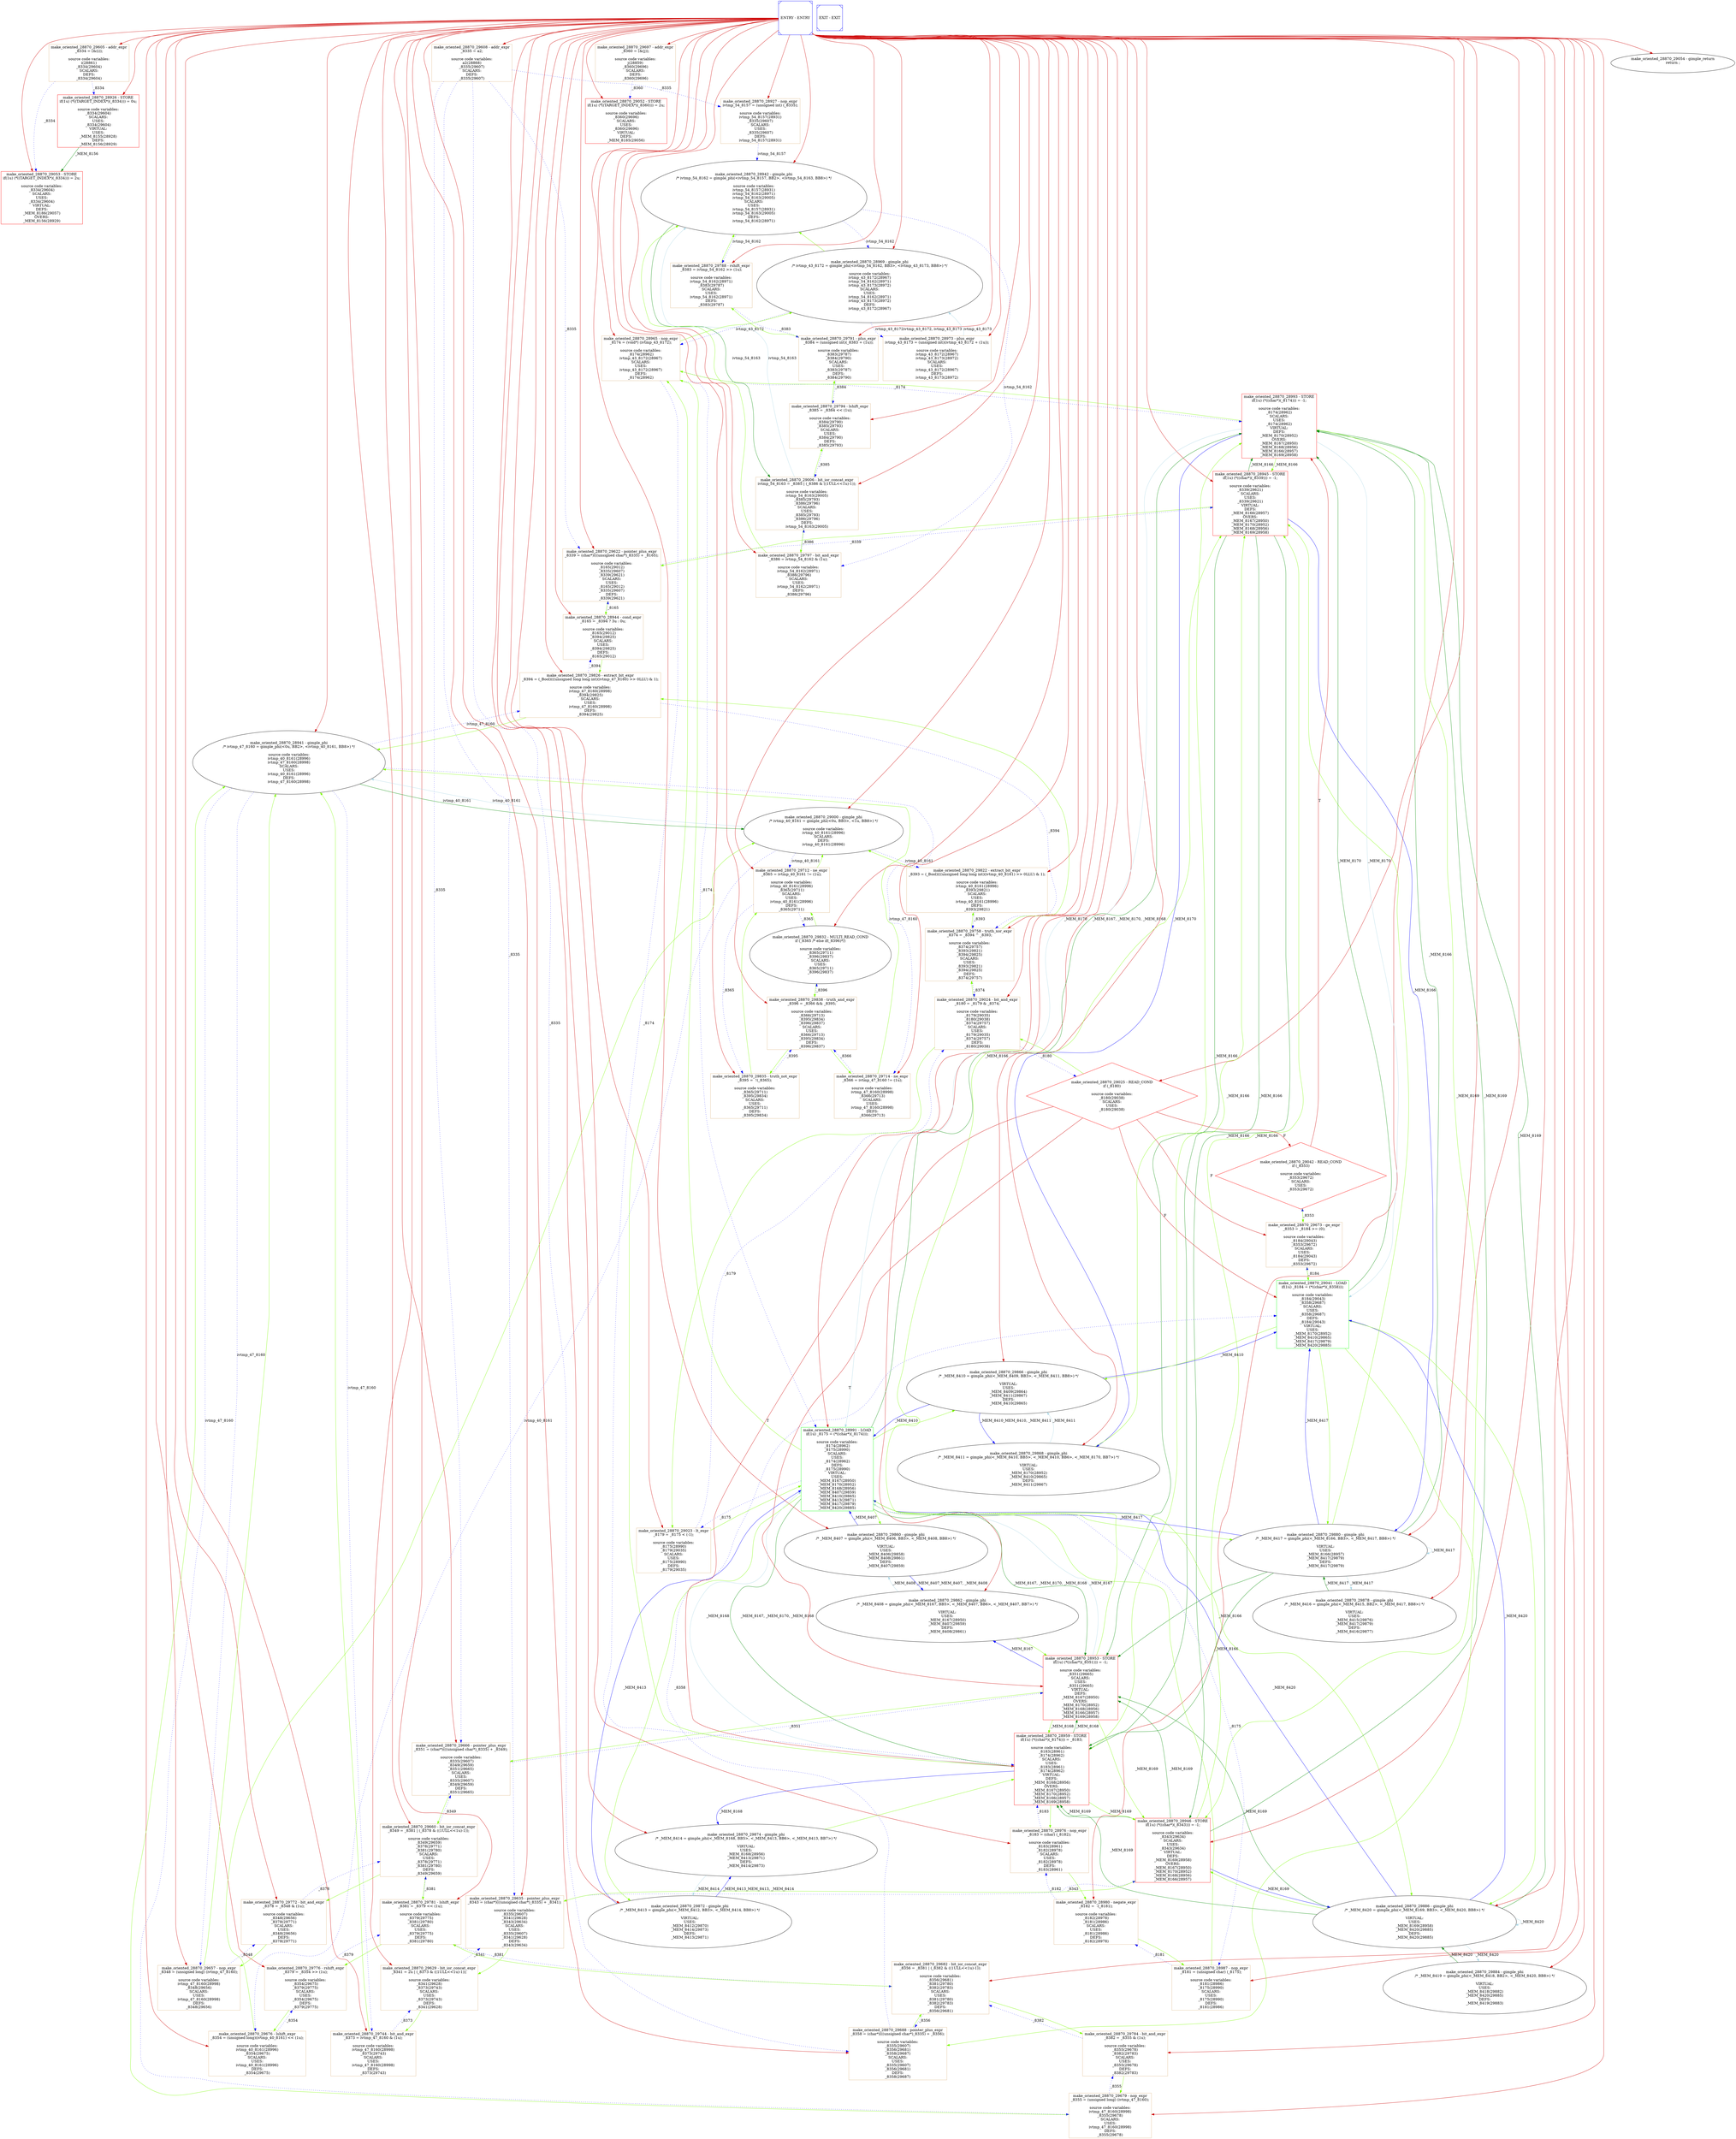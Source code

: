 digraph G {
0[color=blue,shape=Msquare,label="ENTRY - ENTRY"];
1[color=blue,shape=Msquare,label="EXIT - EXIT"];
2[color=burlywood,shape=box,label="make_oriented_28870_29605 - addr_expr\n_8334 = (&(i));\n\nsource code variables:\ni(28861)\n_8334(29604)\nSCALARS:\nDEFS:\n_8334(29604)\n"];
3[color=red,shape=box,label="make_oriented_28870_28926 - STORE\nif(1u) (*((TARGET_INDEX*)(_8334))) = 0u;\n\nsource code variables:\n_8334(29604)\nSCALARS:\nUSES:\n_8334(29604)\nVIRTUAL:\nUSES:\n_MEM_8155(28928)\nDEFS:\n_MEM_8156(28929)\n"];
4[color=burlywood,shape=box,label="make_oriented_28870_29608 - addr_expr\n_8335 = a2;\n\nsource code variables:\na2(28868)\n_8335(29607)\nSCALARS:\nDEFS:\n_8335(29607)\n"];
5[color=burlywood,shape=box,label="make_oriented_28870_28927 - nop_expr\nivtmp_54_8157 = (unsigned int) (_8335);\n\nsource code variables:\nivtmp_54_8157(28931)\n_8335(29607)\nSCALARS:\nUSES:\n_8335(29607)\nDEFS:\nivtmp_54_8157(28931)\n"];
6[color=burlywood,shape=box,label="make_oriented_28870_29697 - addr_expr\n_8360 = (&(j));\n\nsource code variables:\nj(28859)\n_8360(29696)\nSCALARS:\nDEFS:\n_8360(29696)\n"];
7[label="make_oriented_28870_28941 - gimple_phi\n/* ivtmp_47_8160 = gimple_phi(<0u, BB2>, <ivtmp_40_8161, BB8>) */\n\nsource code variables:\nivtmp_40_8161(28996)\nivtmp_47_8160(28998)\nSCALARS:\nUSES:\nivtmp_40_8161(28996)\nDEFS:\nivtmp_47_8160(28998)\n"];
8[label="make_oriented_28870_28942 - gimple_phi\n/* ivtmp_54_8162 = gimple_phi(<ivtmp_54_8157, BB2>, <ivtmp_54_8163, BB8>) */\n\nsource code variables:\nivtmp_54_8157(28931)\nivtmp_54_8162(28971)\nivtmp_54_8163(29005)\nSCALARS:\nUSES:\nivtmp_54_8157(28931)\nivtmp_54_8163(29005)\nDEFS:\nivtmp_54_8162(28971)\n"];
9[label="make_oriented_28870_29878 - gimple_phi\n/* _MEM_8416 = gimple_phi(<_MEM_8415, BB2>, <_MEM_8417, BB8>) */\n\nVIRTUAL:\nUSES:\n_MEM_8415(29876)\n_MEM_8417(29879)\nDEFS:\n_MEM_8416(29877)\n"];
10[label="make_oriented_28870_29884 - gimple_phi\n/* _MEM_8419 = gimple_phi(<_MEM_8418, BB2>, <_MEM_8420, BB8>) */\n\nVIRTUAL:\nUSES:\n_MEM_8418(29882)\n_MEM_8420(29885)\nDEFS:\n_MEM_8419(29883)\n"];
11[color=burlywood,shape=box,label="make_oriented_28870_29826 - extract_bit_expr\n_8394 = (_Bool)(((unsigned long long int)(ivtmp_47_8160) >> 0LLU) & 1);\n\nsource code variables:\nivtmp_47_8160(28998)\n_8394(29825)\nSCALARS:\nUSES:\nivtmp_47_8160(28998)\nDEFS:\n_8394(29825)\n"];
12[color=burlywood,shape=box,label="make_oriented_28870_28944 - cond_expr\n_8165 = _8394 ? 3u : 0u;\n\nsource code variables:\n_8165(29012)\n_8394(29825)\nSCALARS:\nUSES:\n_8394(29825)\nDEFS:\n_8165(29012)\n"];
13[color=burlywood,shape=box,label="make_oriented_28870_29622 - pointer_plus_expr\n_8339 = (char*)(((unsigned char*)_8335) + _8165);\n\nsource code variables:\n_8165(29012)\n_8335(29607)\n_8339(29621)\nSCALARS:\nUSES:\n_8165(29012)\n_8335(29607)\nDEFS:\n_8339(29621)\n"];
14[color=red,shape=box,label="make_oriented_28870_28945 - STORE\nif(1u) (*((char*)(_8339))) = -1;\n\nsource code variables:\n_8339(29621)\nSCALARS:\nUSES:\n_8339(29621)\nVIRTUAL:\nDEFS:\n_MEM_8166(28957)\nOVERS:\n_MEM_8167(28950)\n_MEM_8170(28952)\n_MEM_8168(28956)\n_MEM_8169(28958)\n"];
15[color=burlywood,shape=box,label="make_oriented_28870_29744 - bit_and_expr\n_8373 = ivtmp_47_8160 & (1u);\n\nsource code variables:\nivtmp_47_8160(28998)\n_8373(29743)\nSCALARS:\nUSES:\nivtmp_47_8160(28998)\nDEFS:\n_8373(29743)\n"];
16[color=burlywood,shape=box,label="make_oriented_28870_29629 - bit_ior_concat_expr\n_8341 = 2u | (_8373 & ((1ULL<<1u)-1));\n\nsource code variables:\n_8341(29628)\n_8373(29743)\nSCALARS:\nUSES:\n_8373(29743)\nDEFS:\n_8341(29628)\n"];
17[color=burlywood,shape=box,label="make_oriented_28870_29635 - pointer_plus_expr\n_8343 = (char*)(((unsigned char*)_8335) + _8341);\n\nsource code variables:\n_8335(29607)\n_8341(29628)\n_8343(29634)\nSCALARS:\nUSES:\n_8335(29607)\n_8341(29628)\nDEFS:\n_8343(29634)\n"];
18[color=red,shape=box,label="make_oriented_28870_28946 - STORE\nif(1u) (*((char*)(_8343))) = -1;\n\nsource code variables:\n_8343(29634)\nSCALARS:\nUSES:\n_8343(29634)\nVIRTUAL:\nDEFS:\n_MEM_8169(28958)\nOVERS:\n_MEM_8167(28950)\n_MEM_8170(28952)\n_MEM_8168(28956)\n_MEM_8166(28957)\n"];
19[color=burlywood,shape=box,label="make_oriented_28870_29679 - nop_expr\n_8355 = (unsigned long) (ivtmp_47_8160);\n\nsource code variables:\nivtmp_47_8160(28998)\n_8355(29678)\nSCALARS:\nUSES:\nivtmp_47_8160(28998)\nDEFS:\n_8355(29678)\n"];
20[color=burlywood,shape=box,label="make_oriented_28870_29784 - bit_and_expr\n_8382 = _8355 & (1u);\n\nsource code variables:\n_8355(29678)\n_8382(29783)\nSCALARS:\nUSES:\n_8355(29678)\nDEFS:\n_8382(29783)\n"];
21[color=burlywood,shape=box,label="make_oriented_28870_29657 - nop_expr\n_8348 = (unsigned long) (ivtmp_47_8160);\n\nsource code variables:\nivtmp_47_8160(28998)\n_8348(29656)\nSCALARS:\nUSES:\nivtmp_47_8160(28998)\nDEFS:\n_8348(29656)\n"];
22[color=burlywood,shape=box,label="make_oriented_28870_29772 - bit_and_expr\n_8378 = _8348 & (1u);\n\nsource code variables:\n_8348(29656)\n_8378(29771)\nSCALARS:\nUSES:\n_8348(29656)\nDEFS:\n_8378(29771)\n"];
23[color=burlywood,shape=box,label="make_oriented_28870_29788 - rshift_expr\n_8383 = ivtmp_54_8162 >> (1u);\n\nsource code variables:\nivtmp_54_8162(28971)\n_8383(29787)\nSCALARS:\nUSES:\nivtmp_54_8162(28971)\nDEFS:\n_8383(29787)\n"];
24[color=burlywood,shape=box,label="make_oriented_28870_29791 - plus_expr\n_8384 = (unsigned int)(_8383 + (1u));\n\nsource code variables:\n_8383(29787)\n_8384(29790)\nSCALARS:\nUSES:\n_8383(29787)\nDEFS:\n_8384(29790)\n"];
25[color=burlywood,shape=box,label="make_oriented_28870_29794 - lshift_expr\n_8385 = _8384 << (1u);\n\nsource code variables:\n_8384(29790)\n_8385(29793)\nSCALARS:\nUSES:\n_8384(29790)\nDEFS:\n_8385(29793)\n"];
26[color=burlywood,shape=box,label="make_oriented_28870_29797 - bit_and_expr\n_8386 = ivtmp_54_8162 & (1u);\n\nsource code variables:\nivtmp_54_8162(28971)\n_8386(29796)\nSCALARS:\nUSES:\nivtmp_54_8162(28971)\nDEFS:\n_8386(29796)\n"];
27[color=burlywood,shape=box,label="make_oriented_28870_29006 - bit_ior_concat_expr\nivtmp_54_8163 = _8385 | (_8386 & ((1ULL<<1u)-1));\n\nsource code variables:\nivtmp_54_8163(29005)\n_8385(29793)\n_8386(29796)\nSCALARS:\nUSES:\n_8385(29793)\n_8386(29796)\nDEFS:\nivtmp_54_8163(29005)\n"];
28[color=burlywood,shape=box,label="make_oriented_28870_29714 - ne_expr\n_8366 = ivtmp_47_8160 != (1u);\n\nsource code variables:\nivtmp_47_8160(28998)\n_8366(29713)\nSCALARS:\nUSES:\nivtmp_47_8160(28998)\nDEFS:\n_8366(29713)\n"];
29[label="make_oriented_28870_29000 - gimple_phi\n/* ivtmp_40_8161 = gimple_phi(<0u, BB3>, <1u, BB8>) */\n\nsource code variables:\nivtmp_40_8161(28996)\nSCALARS:\nDEFS:\nivtmp_40_8161(28996)\n"];
30[label="make_oriented_28870_28969 - gimple_phi\n/* ivtmp_43_8172 = gimple_phi(<ivtmp_54_8162, BB3>, <ivtmp_43_8173, BB8>) */\n\nsource code variables:\nivtmp_43_8172(28967)\nivtmp_54_8162(28971)\nivtmp_43_8173(28972)\nSCALARS:\nUSES:\nivtmp_54_8162(28971)\nivtmp_43_8173(28972)\nDEFS:\nivtmp_43_8172(28967)\n"];
31[label="make_oriented_28870_29860 - gimple_phi\n/* _MEM_8407 = gimple_phi(<_MEM_8406, BB3>, <_MEM_8408, BB8>) */\n\nVIRTUAL:\nUSES:\n_MEM_8406(29858)\n_MEM_8408(29861)\nDEFS:\n_MEM_8407(29859)\n"];
32[label="make_oriented_28870_29866 - gimple_phi\n/* _MEM_8410 = gimple_phi(<_MEM_8409, BB3>, <_MEM_8411, BB8>) */\n\nVIRTUAL:\nUSES:\n_MEM_8409(29864)\n_MEM_8411(29867)\nDEFS:\n_MEM_8410(29865)\n"];
33[label="make_oriented_28870_29872 - gimple_phi\n/* _MEM_8413 = gimple_phi(<_MEM_8412, BB3>, <_MEM_8414, BB8>) */\n\nVIRTUAL:\nUSES:\n_MEM_8412(29870)\n_MEM_8414(29873)\nDEFS:\n_MEM_8413(29871)\n"];
34[label="make_oriented_28870_29880 - gimple_phi\n/* _MEM_8417 = gimple_phi(<_MEM_8166, BB3>, <_MEM_8417, BB8>) */\n\nVIRTUAL:\nUSES:\n_MEM_8166(28957)\n_MEM_8417(29879)\nDEFS:\n_MEM_8417(29879)\n"];
35[label="make_oriented_28870_29886 - gimple_phi\n/* _MEM_8420 = gimple_phi(<_MEM_8169, BB3>, <_MEM_8420, BB8>) */\n\nVIRTUAL:\nUSES:\n_MEM_8169(28958)\n_MEM_8420(29885)\nDEFS:\n_MEM_8420(29885)\n"];
36[color=burlywood,shape=box,label="make_oriented_28870_28965 - nop_expr\n_8174 = (void*) (ivtmp_43_8172);\n\nsource code variables:\n_8174(28962)\nivtmp_43_8172(28967)\nSCALARS:\nUSES:\nivtmp_43_8172(28967)\nDEFS:\n_8174(28962)\n"];
37[color=green,shape=box,label="make_oriented_28870_28991 - LOAD\nif(1u) _8175 = (*((char*)(_8174)));\n\nsource code variables:\n_8174(28962)\n_8175(28990)\nSCALARS:\nUSES:\n_8174(28962)\nDEFS:\n_8175(28990)\nVIRTUAL:\nUSES:\n_MEM_8167(28950)\n_MEM_8170(28952)\n_MEM_8168(28956)\n_MEM_8407(29859)\n_MEM_8410(29865)\n_MEM_8413(29871)\n_MEM_8417(29879)\n_MEM_8420(29885)\n"];
38[color=burlywood,shape=box,label="make_oriented_28870_29822 - extract_bit_expr\n_8393 = (_Bool)(((unsigned long long int)(ivtmp_40_8161) >> 0LLU) & 1);\n\nsource code variables:\nivtmp_40_8161(28996)\n_8393(29821)\nSCALARS:\nUSES:\nivtmp_40_8161(28996)\nDEFS:\n_8393(29821)\n"];
39[color=burlywood,shape=box,label="make_oriented_28870_29758 - truth_xor_expr\n_8374 = _8394 ^ _8393;\n\nsource code variables:\n_8374(29757)\n_8393(29821)\n_8394(29825)\nSCALARS:\nUSES:\n_8393(29821)\n_8394(29825)\nDEFS:\n_8374(29757)\n"];
40[color=burlywood,shape=box,label="make_oriented_28870_29023 - lt_expr\n_8179 = _8175 < (-1);\n\nsource code variables:\n_8175(28990)\n_8179(29035)\nSCALARS:\nUSES:\n_8175(28990)\nDEFS:\n_8179(29035)\n"];
41[color=burlywood,shape=box,label="make_oriented_28870_29024 - bit_and_expr\n_8180 = _8179 & _8374;\n\nsource code variables:\n_8179(29035)\n_8180(29038)\n_8374(29757)\nSCALARS:\nUSES:\n_8179(29035)\n_8374(29757)\nDEFS:\n_8180(29038)\n"];
42[color=burlywood,shape=box,label="make_oriented_28870_29676 - lshift_expr\n_8354 = (unsigned long)(ivtmp_40_8161) << (1u);\n\nsource code variables:\nivtmp_40_8161(28996)\n_8354(29675)\nSCALARS:\nUSES:\nivtmp_40_8161(28996)\nDEFS:\n_8354(29675)\n"];
43[color=burlywood,shape=box,label="make_oriented_28870_29776 - rshift_expr\n_8379 = _8354 >> (1u);\n\nsource code variables:\n_8354(29675)\n_8379(29775)\nSCALARS:\nUSES:\n_8354(29675)\nDEFS:\n_8379(29775)\n"];
44[color=burlywood,shape=box,label="make_oriented_28870_29781 - lshift_expr\n_8381 = _8379 << (1u);\n\nsource code variables:\n_8379(29775)\n_8381(29780)\nSCALARS:\nUSES:\n_8379(29775)\nDEFS:\n_8381(29780)\n"];
45[color=burlywood,shape=box,label="make_oriented_28870_29682 - bit_ior_concat_expr\n_8356 = _8381 | (_8382 & ((1ULL<<1u)-1));\n\nsource code variables:\n_8356(29681)\n_8381(29780)\n_8382(29783)\nSCALARS:\nUSES:\n_8381(29780)\n_8382(29783)\nDEFS:\n_8356(29681)\n"];
46[color=burlywood,shape=box,label="make_oriented_28870_29688 - pointer_plus_expr\n_8358 = (char*)(((unsigned char*)_8335) + _8356);\n\nsource code variables:\n_8335(29607)\n_8356(29681)\n_8358(29687)\nSCALARS:\nUSES:\n_8335(29607)\n_8356(29681)\nDEFS:\n_8358(29687)\n"];
47[color=burlywood,shape=box,label="make_oriented_28870_28987 - nop_expr\n_8181 = (unsigned char) (_8175);\n\nsource code variables:\n_8181(28986)\n_8175(28990)\nSCALARS:\nUSES:\n_8175(28990)\nDEFS:\n_8181(28986)\n"];
48[color=burlywood,shape=box,label="make_oriented_28870_28980 - negate_expr\n_8182 =  -(_8181);\n\nsource code variables:\n_8182(28978)\n_8181(28986)\nSCALARS:\nUSES:\n_8181(28986)\nDEFS:\n_8182(28978)\n"];
49[color=burlywood,shape=box,label="make_oriented_28870_28976 - nop_expr\n_8183 = (char) (_8182);\n\nsource code variables:\n_8183(28961)\n_8182(28978)\nSCALARS:\nUSES:\n_8182(28978)\nDEFS:\n_8183(28961)\n"];
50[color=burlywood,shape=box,label="make_oriented_28870_29660 - bit_ior_concat_expr\n_8349 = _8381 | (_8378 & ((1ULL<<1u)-1));\n\nsource code variables:\n_8349(29659)\n_8378(29771)\n_8381(29780)\nSCALARS:\nUSES:\n_8378(29771)\n_8381(29780)\nDEFS:\n_8349(29659)\n"];
51[color=burlywood,shape=box,label="make_oriented_28870_29666 - pointer_plus_expr\n_8351 = (char*)(((unsigned char*)_8335) + _8349);\n\nsource code variables:\n_8335(29607)\n_8349(29659)\n_8351(29665)\nSCALARS:\nUSES:\n_8335(29607)\n_8349(29659)\nDEFS:\n_8351(29665)\n"];
52[color=burlywood,shape=box,label="make_oriented_28870_28973 - plus_expr\nivtmp_43_8173 = (unsigned int)(ivtmp_43_8172 + (1u));\n\nsource code variables:\nivtmp_43_8172(28967)\nivtmp_43_8173(28972)\nSCALARS:\nUSES:\nivtmp_43_8172(28967)\nDEFS:\nivtmp_43_8173(28972)\n"];
53[color=burlywood,shape=box,label="make_oriented_28870_29712 - ne_expr\n_8365 = ivtmp_40_8161 != (1u);\n\nsource code variables:\nivtmp_40_8161(28996)\n_8365(29711)\nSCALARS:\nUSES:\nivtmp_40_8161(28996)\nDEFS:\n_8365(29711)\n"];
54[color=burlywood,shape=box,label="make_oriented_28870_29835 - truth_not_expr\n_8395 =  !(_8365);\n\nsource code variables:\n_8365(29711)\n_8395(29834)\nSCALARS:\nUSES:\n_8365(29711)\nDEFS:\n_8395(29834)\n"];
55[color=burlywood,shape=box,label="make_oriented_28870_29838 - truth_and_expr\n_8396 = _8366 && _8395;\n\nsource code variables:\n_8366(29713)\n_8395(29834)\n_8396(29837)\nSCALARS:\nUSES:\n_8366(29713)\n_8395(29834)\nDEFS:\n_8396(29837)\n"];
56[color=red,shape=diamond,label="make_oriented_28870_29025 - READ_COND\nif (_8180)\n\nsource code variables:\n_8180(29038)\nSCALARS:\nUSES:\n_8180(29038)\n"];
57[color=red,shape=box,label="make_oriented_28870_28959 - STORE\nif(1u) (*((char*)(_8174))) = _8183;\n\nsource code variables:\n_8183(28961)\n_8174(28962)\nSCALARS:\nUSES:\n_8183(28961)\n_8174(28962)\nVIRTUAL:\nDEFS:\n_MEM_8168(28956)\nOVERS:\n_MEM_8167(28950)\n_MEM_8170(28952)\n_MEM_8166(28957)\n_MEM_8169(28958)\n"];
58[color=green,shape=box,label="make_oriented_28870_29041 - LOAD\nif(1u) _8184 = (*((char*)(_8358)));\n\nsource code variables:\n_8184(29043)\n_8358(29687)\nSCALARS:\nUSES:\n_8358(29687)\nDEFS:\n_8184(29043)\nVIRTUAL:\nUSES:\n_MEM_8170(28952)\n_MEM_8410(29865)\n_MEM_8417(29879)\n_MEM_8420(29885)\n"];
59[color=red,shape=box,label="make_oriented_28870_28953 - STORE\nif(1u) (*((char*)(_8351))) = -1;\n\nsource code variables:\n_8351(29665)\nSCALARS:\nUSES:\n_8351(29665)\nVIRTUAL:\nDEFS:\n_MEM_8167(28950)\nOVERS:\n_MEM_8170(28952)\n_MEM_8168(28956)\n_MEM_8166(28957)\n_MEM_8169(28958)\n"];
60[label="make_oriented_28870_29862 - gimple_phi\n/* _MEM_8408 = gimple_phi(<_MEM_8167, BB5>, <_MEM_8407, BB6>, <_MEM_8407, BB7>) */\n\nVIRTUAL:\nUSES:\n_MEM_8167(28950)\n_MEM_8407(29859)\nDEFS:\n_MEM_8408(29861)\n"];
61[color=burlywood,shape=box,label="make_oriented_28870_29673 - ge_expr\n_8353 = _8184 >= (0);\n\nsource code variables:\n_8184(29043)\n_8353(29672)\nSCALARS:\nUSES:\n_8184(29043)\nDEFS:\n_8353(29672)\n"];
62[color=red,shape=diamond,label="make_oriented_28870_29042 - READ_COND\nif (_8353)\n\nsource code variables:\n_8353(29672)\nSCALARS:\nUSES:\n_8353(29672)\n"];
63[color=red,shape=box,label="make_oriented_28870_28993 - STORE\nif(1u) (*((char*)(_8174))) = -1;\n\nsource code variables:\n_8174(28962)\nSCALARS:\nUSES:\n_8174(28962)\nVIRTUAL:\nDEFS:\n_MEM_8170(28952)\nOVERS:\n_MEM_8167(28950)\n_MEM_8168(28956)\n_MEM_8166(28957)\n_MEM_8169(28958)\n"];
64[label="make_oriented_28870_29868 - gimple_phi\n/* _MEM_8411 = gimple_phi(<_MEM_8410, BB5>, <_MEM_8410, BB6>, <_MEM_8170, BB7>) */\n\nVIRTUAL:\nUSES:\n_MEM_8170(28952)\n_MEM_8410(29865)\nDEFS:\n_MEM_8411(29867)\n"];
65[label="make_oriented_28870_29874 - gimple_phi\n/* _MEM_8414 = gimple_phi(<_MEM_8168, BB5>, <_MEM_8413, BB6>, <_MEM_8413, BB7>) */\n\nVIRTUAL:\nUSES:\n_MEM_8168(28956)\n_MEM_8413(29871)\nDEFS:\n_MEM_8414(29873)\n"];
66[label="make_oriented_28870_29832 - MULTI_READ_COND\nif (_8365 /* else if(_8396)*/)\n\nsource code variables:\n_8365(29711)\n_8396(29837)\nSCALARS:\nUSES:\n_8365(29711)\n_8396(29837)\n"];
67[color=red,shape=box,label="make_oriented_28870_29052 - STORE\nif(1u) (*((TARGET_INDEX*)(_8360))) = 2u;\n\nsource code variables:\n_8360(29696)\nSCALARS:\nUSES:\n_8360(29696)\nVIRTUAL:\nDEFS:\n_MEM_8185(29056)\n"];
68[color=red,shape=box,label="make_oriented_28870_29053 - STORE\nif(1u) (*((TARGET_INDEX*)(_8334))) = 2u;\n\nsource code variables:\n_8334(29604)\nSCALARS:\nUSES:\n_8334(29604)\nVIRTUAL:\nDEFS:\n_MEM_8186(29057)\nOVERS:\n_MEM_8156(28929)\n"];
69[label="make_oriented_28870_29054 - gimple_return\nreturn ;\n\n"];
0->2 [color=red3,label=""];
2->3 [color=blue, style=dotted,label="_8334"];
4->5 [color=blue, style=dotted,label="_8335"];
11->12 [color=blue, style=dotted,label="_8394"];
12->13 [color=blue, style=dotted,label="_8165"];
13->14 [color=blue, style=dotted,label="_8339"];
15->16 [color=blue, style=dotted,label="_8373"];
16->17 [color=blue, style=dotted,label="_8341"];
17->18 [color=blue, style=dotted,label="_8343"];
19->20 [color=blue, style=dotted,label="_8355"];
21->22 [color=blue, style=dotted,label="_8348"];
23->24 [color=blue, style=dotted,label="_8383"];
24->25 [color=blue, style=dotted,label="_8384"];
26->27 [color=blue, style=dotted,label="_8386"];
36->37 [color=blue, style=dotted,label="_8174"];
38->39 [color=blue, style=dotted,label="_8393"];
40->41 [color=blue, style=dotted,label="_8179"];
42->43 [color=blue, style=dotted,label="_8354"];
43->44 [color=blue, style=dotted,label="_8379"];
44->45 [color=blue, style=dotted,label="_8381"];
45->46 [color=blue, style=dotted,label="_8356"];
47->48 [color=blue, style=dotted,label="_8181"];
48->49 [color=blue, style=dotted,label="_8182"];
50->51 [color=blue, style=dotted,label="_8349"];
53->54 [color=blue, style=dotted,label="_8365"];
54->55 [color=blue, style=dotted,label="_8395"];
56->57 [color=red3,label="T"];
56->58 [color=red3,label="F"];
57->59 [color=green4,label="_MEM_8168"];
59->60 [color=blue,label="_MEM_8167"];
58->61 [color=blue, style=dotted,label="_8184"];
61->62 [color=blue, style=dotted,label="_8353"];
62->63 [color=red3,label="T"];
0->3 [color=red3,label=""];
0->4 [color=red3,label=""];
0->5 [color=red3,label=""];
0->6 [color=red3,label=""];
56->59 [color=red3,label="T"];
56->61 [color=red3,label="F"];
56->62 [color=red3,label="F"];
0->7 [color=red3,label=""];
0->8 [color=red3,label=""];
0->9 [color=red3,label=""];
0->10 [color=red3,label=""];
0->11 [color=red3,label=""];
0->12 [color=red3,label=""];
0->13 [color=red3,label=""];
0->14 [color=red3,label=""];
0->15 [color=red3,label=""];
0->16 [color=red3,label=""];
0->17 [color=red3,label=""];
0->18 [color=red3,label=""];
0->19 [color=red3,label=""];
0->20 [color=red3,label=""];
0->21 [color=red3,label=""];
0->22 [color=red3,label=""];
0->23 [color=red3,label=""];
0->24 [color=red3,label=""];
0->25 [color=red3,label=""];
0->26 [color=red3,label=""];
0->27 [color=red3,label=""];
0->28 [color=red3,label=""];
0->29 [color=red3,label=""];
0->30 [color=red3,label=""];
0->31 [color=red3,label=""];
0->32 [color=red3,label=""];
0->33 [color=red3,label=""];
0->34 [color=red3,label=""];
0->35 [color=red3,label=""];
0->36 [color=red3,label=""];
0->37 [color=red3,label=""];
0->38 [color=red3,label=""];
0->39 [color=red3,label=""];
0->40 [color=red3,label=""];
0->41 [color=red3,label=""];
0->42 [color=red3,label=""];
0->43 [color=red3,label=""];
0->44 [color=red3,label=""];
0->45 [color=red3,label=""];
0->46 [color=red3,label=""];
0->47 [color=red3,label=""];
0->48 [color=red3,label=""];
0->49 [color=red3,label=""];
0->50 [color=red3,label=""];
0->51 [color=red3,label=""];
0->52 [color=red3,label=""];
0->53 [color=red3,label=""];
0->54 [color=red3,label=""];
0->55 [color=red3,label=""];
0->56 [color=red3,label=""];
0->60 [color=red3,label=""];
0->64 [color=red3,label=""];
0->65 [color=red3,label=""];
0->66 [color=red3,label=""];
0->67 [color=red3,label=""];
0->68 [color=red3,label=""];
0->69 [color=red3,label=""];
7->29 [color=green4,label="ivtmp_40_8161"];
29->7 [color=lightblue,label="ivtmp_40_8161"];
5->8 [color=blue, style=dotted,label="ivtmp_54_8157"];
8->27 [color=green4,label="ivtmp_54_8163"];
27->8 [color=lightblue,label="ivtmp_54_8163"];
7->11 [color=blue, style=dotted,label="ivtmp_47_8160"];
11->7 [color=lawngreen,label=""];
12->11 [color=lawngreen,label=""];
13->12 [color=lawngreen,label=""];
4->13 [color=blue, style=dotted,label="_8335"];
14->13 [color=lawngreen,label=""];
7->15 [color=blue, style=dotted,label="ivtmp_47_8160"];
15->7 [color=lawngreen,label=""];
16->15 [color=lawngreen,label=""];
4->17 [color=blue, style=dotted,label="_8335"];
17->16 [color=lawngreen,label=""];
18->17 [color=lawngreen,label=""];
7->19 [color=blue, style=dotted,label="ivtmp_47_8160"];
19->7 [color=lawngreen,label=""];
20->19 [color=lawngreen,label=""];
7->21 [color=blue, style=dotted,label="ivtmp_47_8160"];
21->7 [color=lawngreen,label=""];
22->21 [color=lawngreen,label=""];
8->23 [color=blue, style=dotted,label="ivtmp_54_8162"];
23->8 [color=lawngreen,label=""];
24->23 [color=lawngreen,label=""];
25->24 [color=lawngreen,label=""];
8->26 [color=blue, style=dotted,label="ivtmp_54_8162"];
26->8 [color=lawngreen,label=""];
25->27 [color=blue, style=dotted,label="_8385"];
27->25 [color=lawngreen,label=""];
27->26 [color=lawngreen,label=""];
7->28 [color=blue, style=dotted,label="ivtmp_47_8160"];
28->7 [color=lawngreen,label=""];
8->30 [color=blue, style=dotted,label="ivtmp_54_8162"];
30->8 [color=lawngreen,label=""];
30->52 [color=blue, style=dotted,label="ivtmp_43_8172ivtmp_43_8172, ivtmp_43_8173"];
52->30 [color=lightblue,label="ivtmp_43_8173"];
30->36 [color=blue, style=dotted,label="ivtmp_43_8172"];
36->30 [color=lawngreen,label=""];
37->36 [color=lawngreen,label=""];
29->38 [color=blue, style=dotted,label="ivtmp_40_8161"];
38->29 [color=lawngreen,label=""];
39->38 [color=lawngreen,label=""];
11->39 [color=blue, style=dotted,label="_8394"];
39->11 [color=lawngreen,label=""];
37->40 [color=blue, style=dotted,label="_8175"];
40->37 [color=lawngreen,label=""];
41->40 [color=lawngreen,label=""];
39->41 [color=blue, style=dotted,label="_8374"];
41->39 [color=lawngreen,label=""];
29->42 [color=blue, style=dotted,label="ivtmp_40_8161"];
42->29 [color=lawngreen,label=""];
43->42 [color=lawngreen,label=""];
44->43 [color=lawngreen,label=""];
45->44 [color=lawngreen,label=""];
20->45 [color=blue, style=dotted,label="_8382"];
45->20 [color=lawngreen,label=""];
4->46 [color=blue, style=dotted,label="_8335"];
46->45 [color=lawngreen,label=""];
37->47 [color=blue, style=dotted,label="_8175"];
47->37 [color=lawngreen,label=""];
48->47 [color=lawngreen,label=""];
49->48 [color=lawngreen,label=""];
22->50 [color=blue, style=dotted,label="_8378"];
50->22 [color=lawngreen,label=""];
44->50 [color=blue, style=dotted,label="_8381"];
50->44 [color=lawngreen,label=""];
4->51 [color=blue, style=dotted,label="_8335"];
51->50 [color=lawngreen,label=""];
29->53 [color=blue, style=dotted,label="ivtmp_40_8161"];
53->29 [color=lawngreen,label=""];
54->53 [color=lawngreen,label=""];
28->55 [color=blue, style=dotted,label="_8366"];
55->28 [color=lawngreen,label=""];
55->54 [color=lawngreen,label=""];
41->56 [color=blue, style=dotted,label="_8180"];
56->41 [color=lawngreen,label=""];
49->57 [color=blue, style=dotted,label="_8183"];
57->49 [color=lawngreen,label=""];
36->57 [color=blue, style=dotted,label="_8174"];
57->36 [color=lawngreen,label=""];
46->58 [color=blue, style=dotted,label="_8358"];
58->46 [color=lawngreen,label=""];
51->59 [color=blue, style=dotted,label="_8351"];
59->51 [color=lawngreen,label=""];
61->58 [color=lawngreen,label=""];
62->61 [color=lawngreen,label=""];
36->63 [color=blue, style=dotted,label="_8174"];
63->36 [color=lawngreen,label=""];
53->66 [color=blue, style=dotted,label="_8365"];
66->53 [color=lawngreen,label=""];
55->66 [color=blue, style=dotted,label="_8396"];
66->55 [color=lawngreen,label=""];
6->67 [color=blue, style=dotted,label="_8360"];
2->68 [color=blue, style=dotted,label="_8334"];
9->34 [color=green4,label="_MEM_8417"];
34->9 [color=lightblue,label="_MEM_8417"];
10->35 [color=green4,label="_MEM_8420"];
35->10 [color=lightblue,label="_MEM_8420"];
14->18 [color=green4,label="_MEM_8166"];
18->14 [color=lawngreen,label="_MEM_8166"];
31->60 [color=blue,label="_MEM_8407_MEM_8407, _MEM_8408"];
60->31 [color=lightblue,label="_MEM_8408"];
32->64 [color=blue,label="_MEM_8410_MEM_8410, _MEM_8411"];
64->32 [color=lightblue,label="_MEM_8411"];
33->65 [color=blue,label="_MEM_8413_MEM_8413, _MEM_8414"];
65->33 [color=lightblue,label="_MEM_8414"];
14->34 [color=blue,label="_MEM_8166"];
34->14 [color=lawngreen,label=""];
34->63 [color=green4,label="_MEM_8166"];
34->57 [color=green4,label="_MEM_8166"];
34->59 [color=green4,label="_MEM_8166"];
34->34 [color=lightblue,label="_MEM_8417"];
18->35 [color=blue,label="_MEM_8169"];
35->18 [color=lawngreen,label=""];
35->63 [color=green4,label="_MEM_8169"];
35->57 [color=green4,label="_MEM_8169"];
35->59 [color=green4,label="_MEM_8169"];
35->35 [color=lightblue,label="_MEM_8420"];
37->59 [color=green4,label="_MEM_8167, _MEM_8170, _MEM_8168"];
59->37 [color=lightblue,label="_MEM_8167"];
37->63 [color=green4,label="_MEM_8167, _MEM_8170, _MEM_8168"];
37->57 [color=green4,label="_MEM_8167, _MEM_8170, _MEM_8168"];
63->37 [color=lightblue,label="_MEM_8170"];
57->37 [color=lightblue,label="_MEM_8168"];
31->37 [color=blue,label="_MEM_8407"];
37->31 [color=lawngreen,label=""];
32->37 [color=blue,label="_MEM_8410"];
37->32 [color=lawngreen,label=""];
33->37 [color=blue,label="_MEM_8413"];
37->33 [color=lawngreen,label=""];
34->37 [color=blue,label="_MEM_8417"];
37->34 [color=lawngreen,label=""];
35->37 [color=blue,label="_MEM_8420"];
37->35 [color=lawngreen,label=""];
14->57 [color=green4,label="_MEM_8166"];
57->14 [color=lawngreen,label="_MEM_8166"];
18->57 [color=green4,label="_MEM_8169"];
57->18 [color=lawngreen,label="_MEM_8169"];
58->63 [color=green4,label="_MEM_8170"];
63->58 [color=lightblue,label="_MEM_8170"];
32->58 [color=blue,label="_MEM_8410"];
58->32 [color=lawngreen,label=""];
34->58 [color=blue,label="_MEM_8417"];
58->34 [color=lawngreen,label=""];
35->58 [color=blue,label="_MEM_8420"];
58->35 [color=lawngreen,label=""];
59->57 [color=lawngreen,label="_MEM_8168"];
14->59 [color=green4,label="_MEM_8166"];
59->14 [color=lawngreen,label="_MEM_8166"];
18->59 [color=green4,label="_MEM_8169"];
59->18 [color=lawngreen,label="_MEM_8169"];
60->59 [color=lawngreen,label=""];
14->63 [color=green4,label="_MEM_8166"];
63->14 [color=lawngreen,label="_MEM_8166"];
18->63 [color=green4,label="_MEM_8169"];
63->18 [color=lawngreen,label="_MEM_8169"];
63->64 [color=blue,label="_MEM_8170"];
64->63 [color=lawngreen,label=""];
57->65 [color=blue,label="_MEM_8168"];
65->57 [color=lawngreen,label=""];
3->68 [color=green4,label="_MEM_8156"];
}
